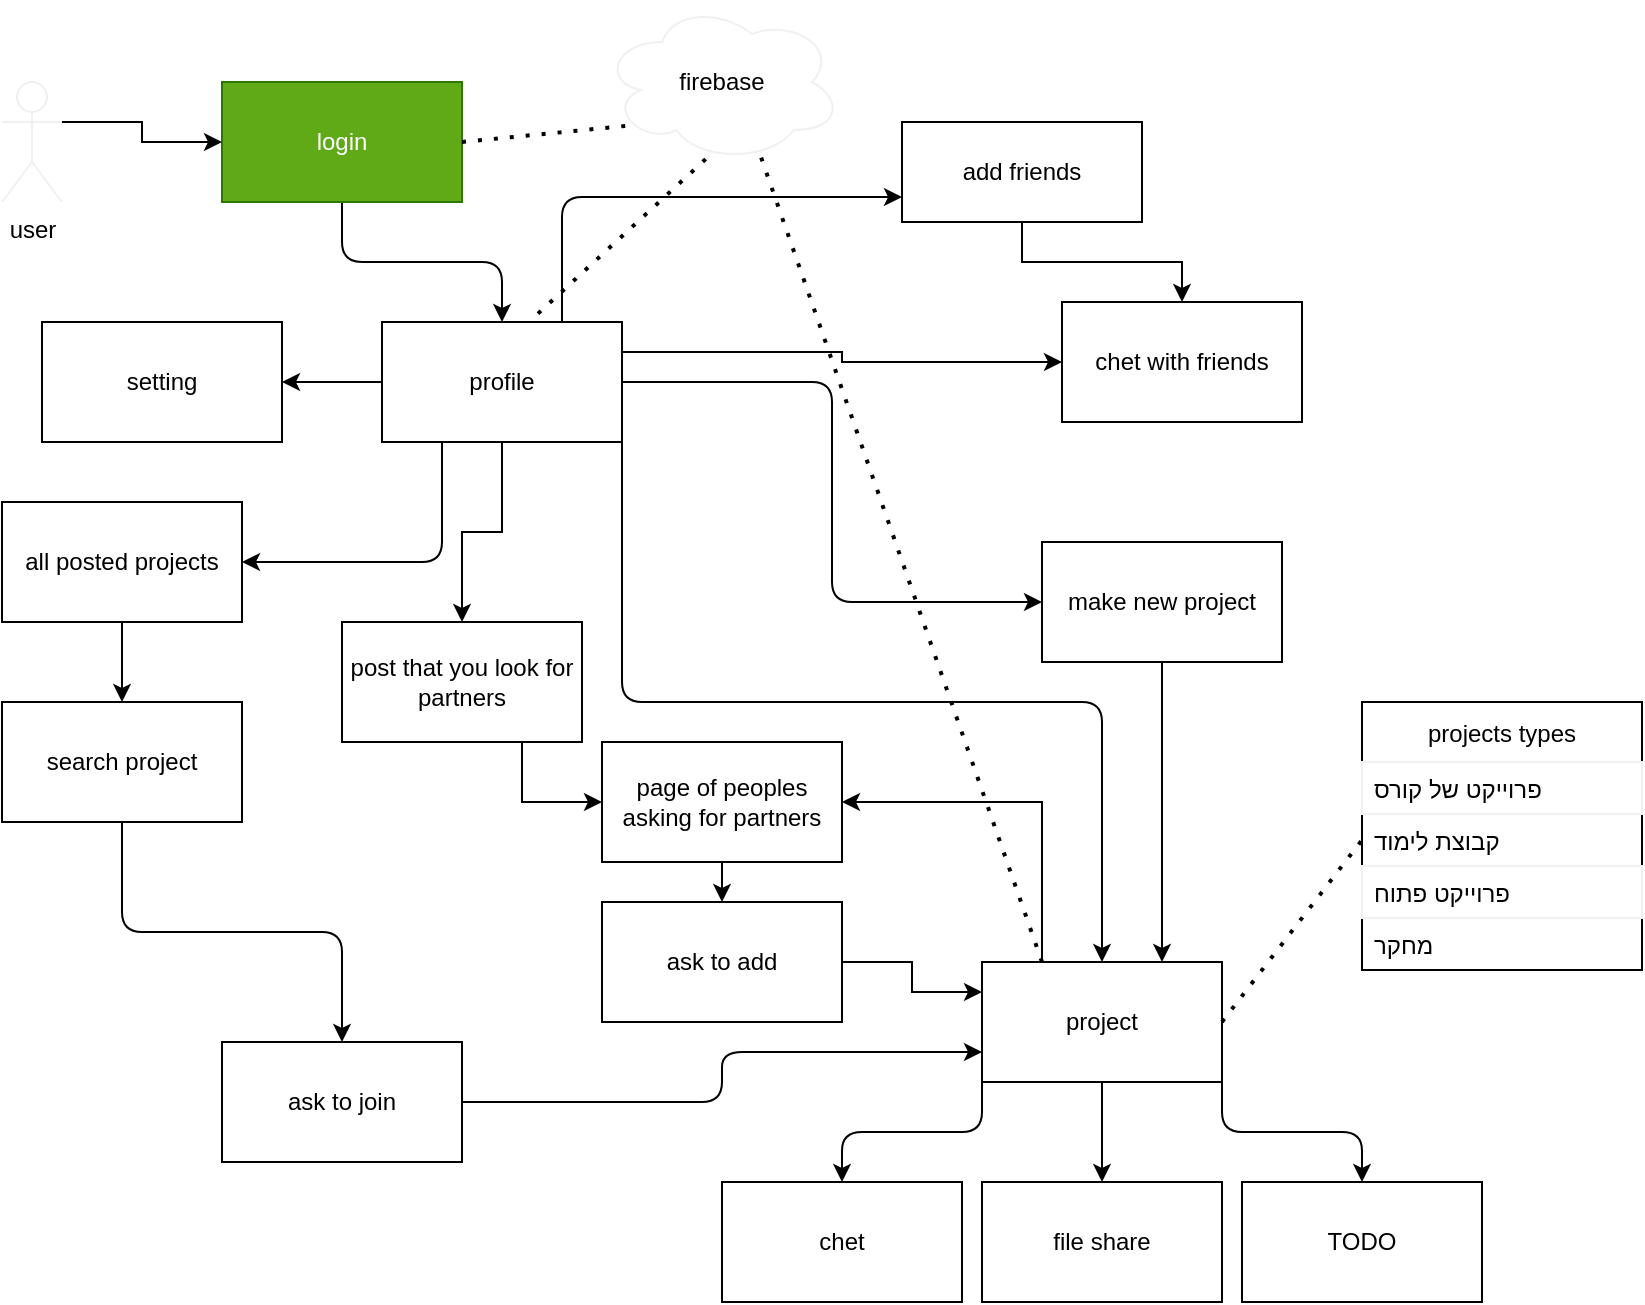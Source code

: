 <mxfile>
    <diagram id="NhIbAqiGH9q0vdq3la17" name="Page-1">
        <mxGraphModel dx="921" dy="726" grid="1" gridSize="10" guides="1" tooltips="1" connect="1" arrows="1" fold="1" page="1" pageScale="1" pageWidth="827" pageHeight="1169" background="none" math="0" shadow="0">
            <root>
                <mxCell id="0"/>
                <mxCell id="1" parent="0"/>
                <mxCell id="10" style="edgeStyle=orthogonalEdgeStyle;orthogonalLoop=1;jettySize=auto;html=1;exitX=0.5;exitY=1;exitDx=0;exitDy=0;entryX=0.5;entryY=0;entryDx=0;entryDy=0;" edge="1" parent="1" source="3" target="4">
                    <mxGeometry relative="1" as="geometry"/>
                </mxCell>
                <mxCell id="3" value="login" style="whiteSpace=wrap;html=1;fillColor=#60a917;strokeColor=#2D7600;fontColor=#ffffff;" vertex="1" parent="1">
                    <mxGeometry x="117" y="70" width="120" height="60" as="geometry"/>
                </mxCell>
                <mxCell id="12" style="edgeStyle=orthogonalEdgeStyle;orthogonalLoop=1;jettySize=auto;html=1;exitX=0.75;exitY=0;exitDx=0;exitDy=0;entryX=0;entryY=0.75;entryDx=0;entryDy=0;" edge="1" parent="1" source="4" target="6">
                    <mxGeometry relative="1" as="geometry"/>
                </mxCell>
                <mxCell id="13" style="edgeStyle=orthogonalEdgeStyle;orthogonalLoop=1;jettySize=auto;html=1;exitX=1;exitY=0.5;exitDx=0;exitDy=0;entryX=0;entryY=0.5;entryDx=0;entryDy=0;" edge="1" parent="1" source="4" target="7">
                    <mxGeometry relative="1" as="geometry"/>
                </mxCell>
                <mxCell id="16" style="edgeStyle=orthogonalEdgeStyle;orthogonalLoop=1;jettySize=auto;html=1;exitX=1;exitY=1;exitDx=0;exitDy=0;entryX=0.5;entryY=0;entryDx=0;entryDy=0;" edge="1" parent="1" source="4" target="15">
                    <mxGeometry relative="1" as="geometry"/>
                </mxCell>
                <mxCell id="24" style="edgeStyle=orthogonalEdgeStyle;orthogonalLoop=1;jettySize=auto;html=1;exitX=0.25;exitY=1;exitDx=0;exitDy=0;entryX=1;entryY=0.5;entryDx=0;entryDy=0;" edge="1" parent="1" source="4" target="14">
                    <mxGeometry relative="1" as="geometry"/>
                </mxCell>
                <mxCell id="27" value="" style="edgeStyle=orthogonalEdgeStyle;orthogonalLoop=1;jettySize=auto;html=1;" edge="1" parent="1" source="4" target="9">
                    <mxGeometry relative="1" as="geometry"/>
                </mxCell>
                <mxCell id="32" style="edgeStyle=orthogonalEdgeStyle;rounded=0;orthogonalLoop=1;jettySize=auto;html=1;exitX=1;exitY=0.25;exitDx=0;exitDy=0;entryX=0;entryY=0.5;entryDx=0;entryDy=0;" edge="1" parent="1" source="4" target="31">
                    <mxGeometry relative="1" as="geometry"/>
                </mxCell>
                <mxCell id="35" style="edgeStyle=orthogonalEdgeStyle;rounded=0;orthogonalLoop=1;jettySize=auto;html=1;exitX=0.5;exitY=1;exitDx=0;exitDy=0;entryX=0.5;entryY=0;entryDx=0;entryDy=0;" edge="1" parent="1" source="4" target="34">
                    <mxGeometry relative="1" as="geometry"/>
                </mxCell>
                <mxCell id="4" value="profile" style="whiteSpace=wrap;html=1;" vertex="1" parent="1">
                    <mxGeometry x="197" y="190" width="120" height="60" as="geometry"/>
                </mxCell>
                <mxCell id="33" style="edgeStyle=orthogonalEdgeStyle;rounded=0;orthogonalLoop=1;jettySize=auto;html=1;exitX=0.5;exitY=1;exitDx=0;exitDy=0;entryX=0.5;entryY=0;entryDx=0;entryDy=0;" edge="1" parent="1" source="6" target="31">
                    <mxGeometry relative="1" as="geometry"/>
                </mxCell>
                <mxCell id="6" value="add friends" style="whiteSpace=wrap;html=1;" vertex="1" parent="1">
                    <mxGeometry x="457" y="90" width="120" height="50" as="geometry"/>
                </mxCell>
                <mxCell id="23" style="edgeStyle=orthogonalEdgeStyle;orthogonalLoop=1;jettySize=auto;html=1;exitX=0.5;exitY=1;exitDx=0;exitDy=0;entryX=0.75;entryY=0;entryDx=0;entryDy=0;" edge="1" parent="1" source="7" target="15">
                    <mxGeometry relative="1" as="geometry"/>
                </mxCell>
                <mxCell id="7" value="make new project" style="whiteSpace=wrap;html=1;" vertex="1" parent="1">
                    <mxGeometry x="527" y="300" width="120" height="60" as="geometry"/>
                </mxCell>
                <mxCell id="29" style="edgeStyle=orthogonalEdgeStyle;orthogonalLoop=1;jettySize=auto;html=1;exitX=0.5;exitY=1;exitDx=0;exitDy=0;" edge="1" parent="1" source="8" target="28">
                    <mxGeometry relative="1" as="geometry"/>
                </mxCell>
                <mxCell id="8" value="search project" style="whiteSpace=wrap;html=1;" vertex="1" parent="1">
                    <mxGeometry x="7" y="380" width="120" height="60" as="geometry"/>
                </mxCell>
                <mxCell id="9" value="setting" style="whiteSpace=wrap;html=1;" vertex="1" parent="1">
                    <mxGeometry x="27" y="190" width="120" height="60" as="geometry"/>
                </mxCell>
                <mxCell id="25" style="edgeStyle=orthogonalEdgeStyle;orthogonalLoop=1;jettySize=auto;html=1;exitX=0.5;exitY=1;exitDx=0;exitDy=0;entryX=0.5;entryY=0;entryDx=0;entryDy=0;" edge="1" parent="1" source="14" target="8">
                    <mxGeometry relative="1" as="geometry">
                        <mxPoint x="97" y="424" as="targetPoint"/>
                    </mxGeometry>
                </mxCell>
                <mxCell id="14" value="all posted projects" style="whiteSpace=wrap;html=1;" vertex="1" parent="1">
                    <mxGeometry x="7" y="280" width="120" height="60" as="geometry"/>
                </mxCell>
                <mxCell id="20" style="edgeStyle=orthogonalEdgeStyle;orthogonalLoop=1;jettySize=auto;html=1;exitX=0;exitY=1;exitDx=0;exitDy=0;entryX=0.5;entryY=0;entryDx=0;entryDy=0;" edge="1" parent="1" source="15" target="17">
                    <mxGeometry relative="1" as="geometry"/>
                </mxCell>
                <mxCell id="21" style="edgeStyle=orthogonalEdgeStyle;orthogonalLoop=1;jettySize=auto;html=1;exitX=0.5;exitY=1;exitDx=0;exitDy=0;entryX=0.5;entryY=0;entryDx=0;entryDy=0;" edge="1" parent="1" source="15" target="18">
                    <mxGeometry relative="1" as="geometry"/>
                </mxCell>
                <mxCell id="22" style="edgeStyle=orthogonalEdgeStyle;orthogonalLoop=1;jettySize=auto;html=1;exitX=1;exitY=1;exitDx=0;exitDy=0;entryX=0.5;entryY=0;entryDx=0;entryDy=0;" edge="1" parent="1" source="15" target="19">
                    <mxGeometry relative="1" as="geometry"/>
                </mxCell>
                <mxCell id="53" style="edgeStyle=orthogonalEdgeStyle;rounded=0;orthogonalLoop=1;jettySize=auto;html=1;exitX=0.25;exitY=0;exitDx=0;exitDy=0;entryX=1;entryY=0.5;entryDx=0;entryDy=0;" edge="1" parent="1" source="15" target="36">
                    <mxGeometry relative="1" as="geometry"/>
                </mxCell>
                <mxCell id="15" value="project" style="whiteSpace=wrap;html=1;" vertex="1" parent="1">
                    <mxGeometry x="497" y="510" width="120" height="60" as="geometry"/>
                </mxCell>
                <mxCell id="17" value="chet" style="whiteSpace=wrap;html=1;" vertex="1" parent="1">
                    <mxGeometry x="367" y="620" width="120" height="60" as="geometry"/>
                </mxCell>
                <mxCell id="18" value="file share" style="whiteSpace=wrap;html=1;" vertex="1" parent="1">
                    <mxGeometry x="497" y="620" width="120" height="60" as="geometry"/>
                </mxCell>
                <mxCell id="19" value="TODO" style="whiteSpace=wrap;html=1;" vertex="1" parent="1">
                    <mxGeometry x="627" y="620" width="120" height="60" as="geometry"/>
                </mxCell>
                <mxCell id="30" style="edgeStyle=orthogonalEdgeStyle;orthogonalLoop=1;jettySize=auto;html=1;exitX=1;exitY=0.5;exitDx=0;exitDy=0;entryX=0;entryY=0.75;entryDx=0;entryDy=0;" edge="1" parent="1" source="28" target="15">
                    <mxGeometry relative="1" as="geometry"/>
                </mxCell>
                <mxCell id="28" value="ask to join" style="whiteSpace=wrap;html=1;" vertex="1" parent="1">
                    <mxGeometry x="117" y="550" width="120" height="60" as="geometry"/>
                </mxCell>
                <mxCell id="31" value="chet with friends" style="rounded=0;whiteSpace=wrap;html=1;" vertex="1" parent="1">
                    <mxGeometry x="537" y="180" width="120" height="60" as="geometry"/>
                </mxCell>
                <mxCell id="37" style="edgeStyle=orthogonalEdgeStyle;rounded=0;orthogonalLoop=1;jettySize=auto;html=1;exitX=0.75;exitY=1;exitDx=0;exitDy=0;entryX=0;entryY=0.5;entryDx=0;entryDy=0;" edge="1" parent="1" source="34" target="36">
                    <mxGeometry relative="1" as="geometry"/>
                </mxCell>
                <mxCell id="34" value="post that you look for partners" style="rounded=0;whiteSpace=wrap;html=1;" vertex="1" parent="1">
                    <mxGeometry x="177" y="340" width="120" height="60" as="geometry"/>
                </mxCell>
                <mxCell id="54" style="edgeStyle=orthogonalEdgeStyle;rounded=0;orthogonalLoop=1;jettySize=auto;html=1;exitX=0.5;exitY=1;exitDx=0;exitDy=0;entryX=0.5;entryY=0;entryDx=0;entryDy=0;" edge="1" parent="1" source="36" target="39">
                    <mxGeometry relative="1" as="geometry"/>
                </mxCell>
                <mxCell id="36" value="page of peoples asking for partners" style="rounded=0;whiteSpace=wrap;html=1;" vertex="1" parent="1">
                    <mxGeometry x="307" y="400" width="120" height="60" as="geometry"/>
                </mxCell>
                <mxCell id="55" style="edgeStyle=orthogonalEdgeStyle;rounded=0;orthogonalLoop=1;jettySize=auto;html=1;exitX=1;exitY=0.5;exitDx=0;exitDy=0;entryX=0;entryY=0.25;entryDx=0;entryDy=0;" edge="1" parent="1" source="39" target="15">
                    <mxGeometry relative="1" as="geometry"/>
                </mxCell>
                <mxCell id="39" value="ask to add" style="rounded=0;whiteSpace=wrap;html=1;" vertex="1" parent="1">
                    <mxGeometry x="307" y="480" width="120" height="60" as="geometry"/>
                </mxCell>
                <mxCell id="43" value="projects types" style="swimlane;fontStyle=0;childLayout=stackLayout;horizontal=1;startSize=30;horizontalStack=0;resizeParent=1;resizeParentMax=0;resizeLast=0;collapsible=1;marginBottom=0;comic=0;noLabel=0;portConstraintRotation=0;" vertex="1" parent="1">
                    <mxGeometry x="687" y="380" width="140" height="134" as="geometry"/>
                </mxCell>
                <mxCell id="44" value="פרוייקט של קורס &#10;" style="text;fillColor=none;align=left;verticalAlign=top;spacingLeft=4;spacingRight=4;overflow=hidden;rotatable=0;points=[[0,0.5],[1,0.5]];portConstraint=eastwest;strokeColor=#f0f0f0;" vertex="1" parent="43">
                    <mxGeometry y="30" width="140" height="26" as="geometry"/>
                </mxCell>
                <mxCell id="45" value="קבוצת לימוד" style="text;strokeColor=none;fillColor=none;align=left;verticalAlign=top;spacingLeft=4;spacingRight=4;overflow=hidden;rotatable=0;points=[[0,0.5],[1,0.5]];portConstraint=eastwest;" vertex="1" parent="43">
                    <mxGeometry y="56" width="140" height="26" as="geometry"/>
                </mxCell>
                <mxCell id="46" value="פרוייקט פתוח" style="text;fillColor=none;align=left;verticalAlign=top;spacingLeft=4;spacingRight=4;overflow=hidden;rotatable=0;points=[[0,0.5],[1,0.5]];portConstraint=eastwest;strokeColor=#f0f0f0;" vertex="1" parent="43">
                    <mxGeometry y="82" width="140" height="26" as="geometry"/>
                </mxCell>
                <mxCell id="47" value="מחקר" style="text;strokeColor=none;fillColor=none;align=left;verticalAlign=top;spacingLeft=4;spacingRight=4;overflow=hidden;rotatable=0;points=[[0,0.5],[1,0.5]];portConstraint=eastwest;" vertex="1" parent="43">
                    <mxGeometry y="108" width="140" height="26" as="geometry"/>
                </mxCell>
                <mxCell id="49" value="" style="endArrow=none;dashed=1;html=1;dashPattern=1 3;strokeWidth=2;entryX=0;entryY=0.5;entryDx=0;entryDy=0;exitX=1;exitY=0.5;exitDx=0;exitDy=0;" edge="1" parent="1" source="15" target="45">
                    <mxGeometry width="50" height="50" relative="1" as="geometry">
                        <mxPoint x="507" y="500" as="sourcePoint"/>
                        <mxPoint x="557" y="450" as="targetPoint"/>
                    </mxGeometry>
                </mxCell>
                <mxCell id="51" style="edgeStyle=orthogonalEdgeStyle;rounded=0;orthogonalLoop=1;jettySize=auto;html=1;exitX=1;exitY=0.333;exitDx=0;exitDy=0;exitPerimeter=0;entryX=0;entryY=0.5;entryDx=0;entryDy=0;" edge="1" parent="1" source="50" target="3">
                    <mxGeometry relative="1" as="geometry"/>
                </mxCell>
                <mxCell id="50" value="user" style="shape=umlActor;verticalLabelPosition=bottom;verticalAlign=top;html=1;outlineConnect=0;strokeColor=#f0f0f0;" vertex="1" parent="1">
                    <mxGeometry x="7" y="70" width="30" height="60" as="geometry"/>
                </mxCell>
                <mxCell id="60" value="firebase" style="ellipse;shape=cloud;whiteSpace=wrap;html=1;strokeColor=#f0f0f0;" vertex="1" parent="1">
                    <mxGeometry x="307" y="30" width="120" height="80" as="geometry"/>
                </mxCell>
                <mxCell id="62" value="" style="endArrow=none;dashed=1;html=1;dashPattern=1 3;strokeWidth=2;entryX=0.13;entryY=0.77;entryDx=0;entryDy=0;entryPerimeter=0;exitX=1;exitY=0.5;exitDx=0;exitDy=0;" edge="1" parent="1" source="3" target="60">
                    <mxGeometry width="50" height="50" relative="1" as="geometry">
                        <mxPoint x="267" y="140" as="sourcePoint"/>
                        <mxPoint x="334.2" y="84.0" as="targetPoint"/>
                    </mxGeometry>
                </mxCell>
                <mxCell id="63" value="" style="endArrow=none;dashed=1;html=1;dashPattern=1 3;strokeWidth=2;entryX=0.45;entryY=0.957;entryDx=0;entryDy=0;entryPerimeter=0;exitX=0.65;exitY=-0.07;exitDx=0;exitDy=0;exitPerimeter=0;" edge="1" parent="1" source="4" target="60">
                    <mxGeometry width="50" height="50" relative="1" as="geometry">
                        <mxPoint x="247" y="110" as="sourcePoint"/>
                        <mxPoint x="363.0" y="96" as="targetPoint"/>
                    </mxGeometry>
                </mxCell>
                <mxCell id="64" value="" style="endArrow=none;dashed=1;html=1;dashPattern=1 3;strokeWidth=2;entryX=0.654;entryY=0.933;entryDx=0;entryDy=0;entryPerimeter=0;exitX=0.25;exitY=0;exitDx=0;exitDy=0;" edge="1" parent="1" source="15" target="60">
                    <mxGeometry width="50" height="50" relative="1" as="geometry">
                        <mxPoint x="257" y="120" as="sourcePoint"/>
                        <mxPoint x="393.0" y="84.0" as="targetPoint"/>
                    </mxGeometry>
                </mxCell>
            </root>
        </mxGraphModel>
    </diagram>
</mxfile>